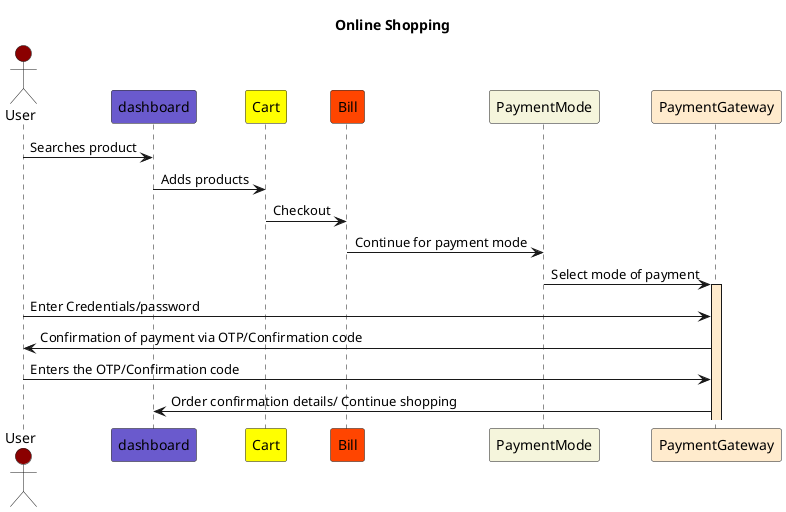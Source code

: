 @startuml Online Shopping
 
title Online Shopping 
actor User #DarkRed
participant dashboard #SlateBlue
participant Cart #Yellow
participant Bill #OrangeRed
participant PaymentMode #Beige
participant PaymentGateway #BlanchedAlmond
User -> dashboard: Searches product
dashboard -> Cart : Adds products
Cart -> Bill :Checkout  
Bill -> PaymentMode : Continue for payment mode
PaymentMode -> PaymentGateway : Select mode of payment
Activate PaymentGateway #BlanchedAlmond
User -> PaymentGateway : Enter Credentials/password
PaymentGateway -> User : Confirmation of payment via OTP/Confirmation code
User -> PaymentGateway : Enters the OTP/Confirmation code
PaymentGateway -> dashboard : Order confirmation details/ Continue shopping
@enduml